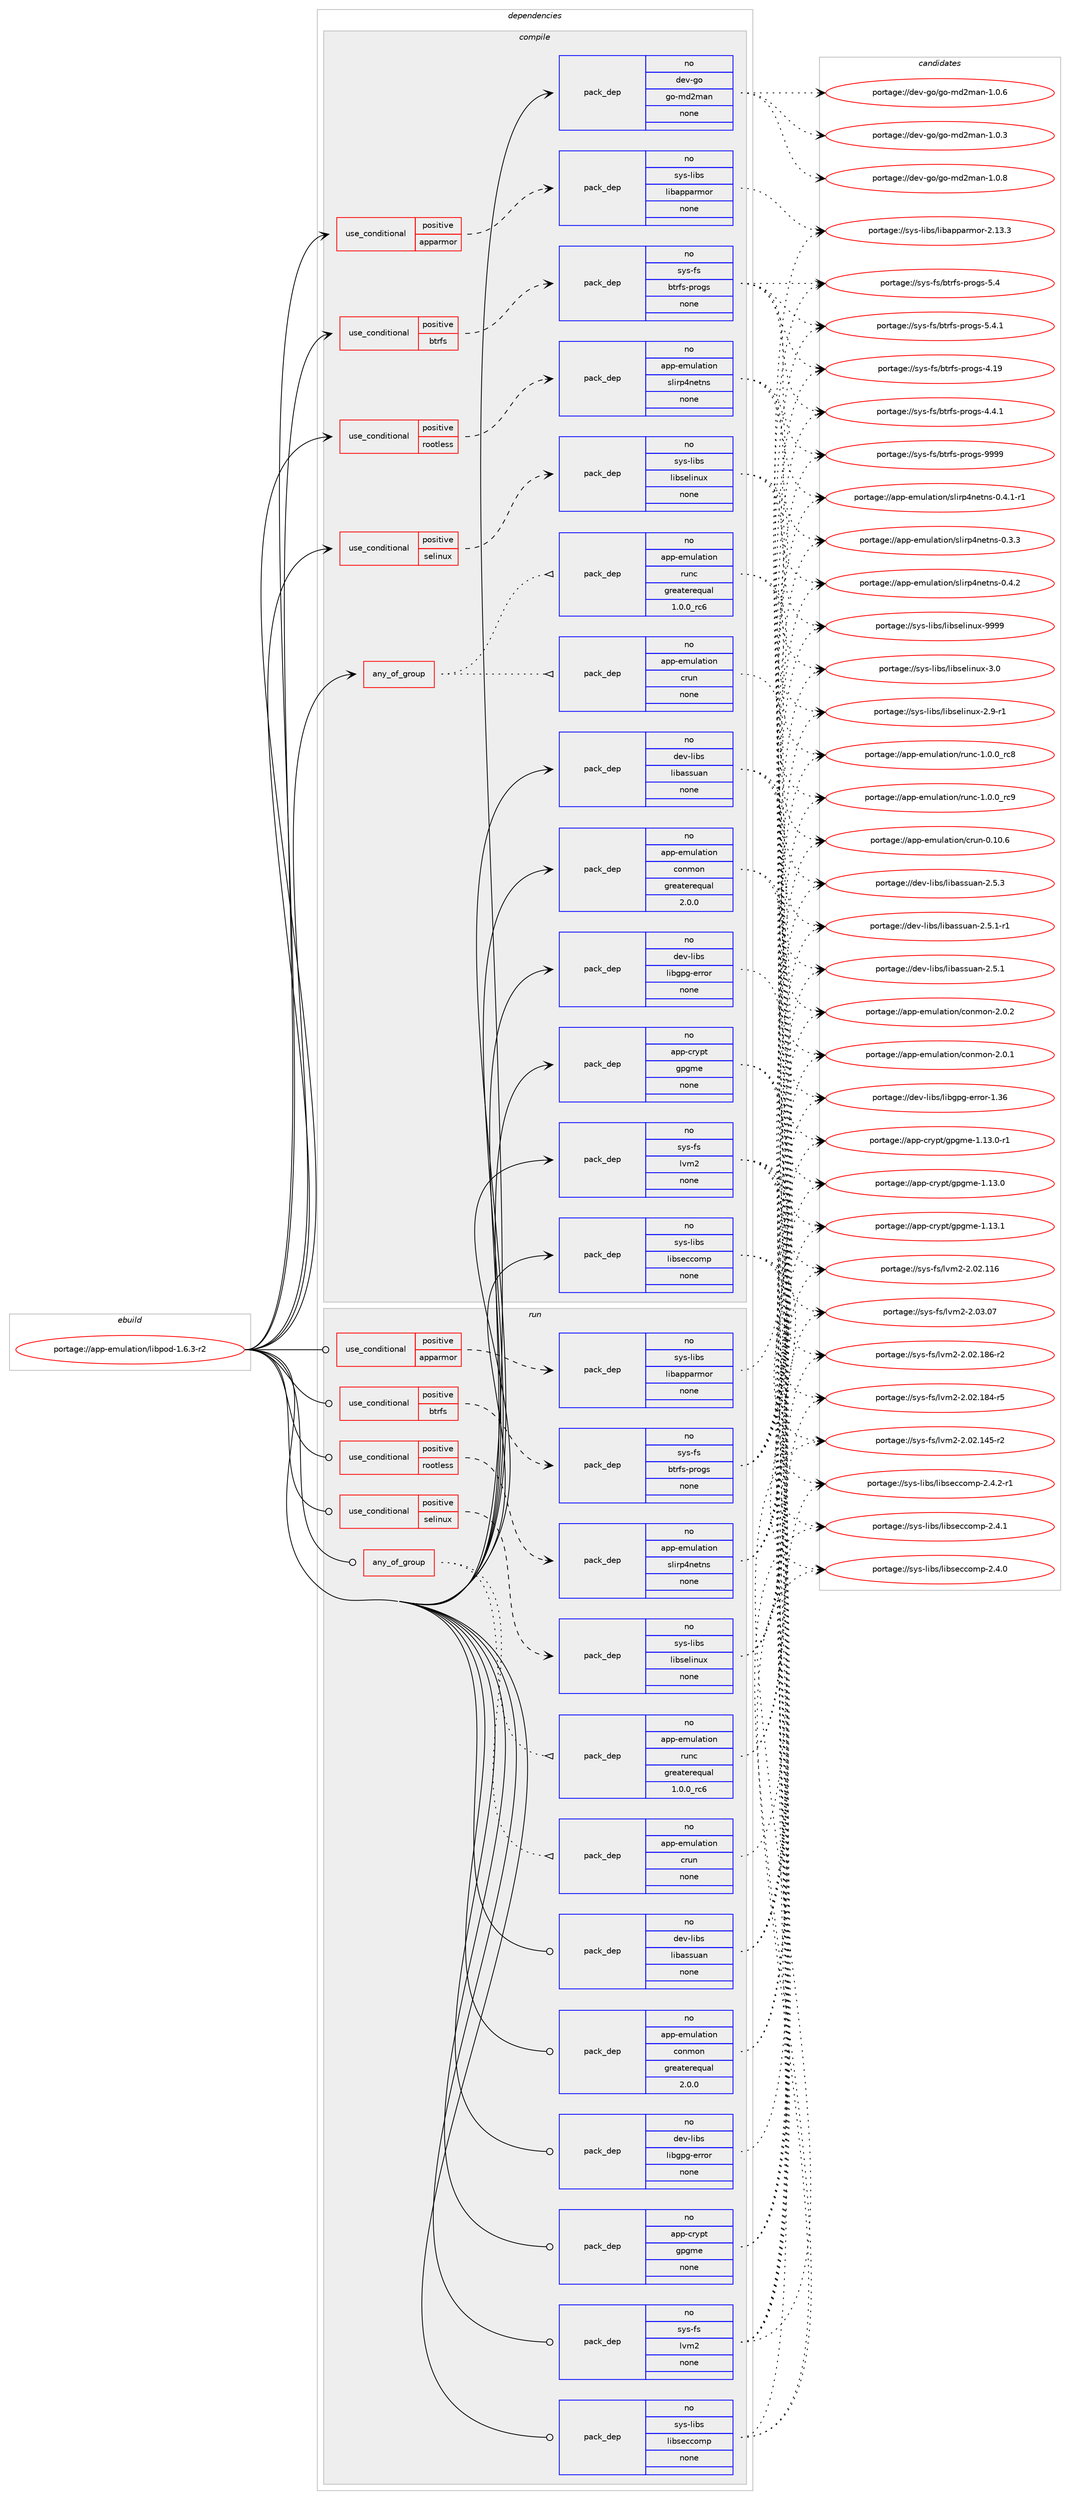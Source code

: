 digraph prolog {

# *************
# Graph options
# *************

newrank=true;
concentrate=true;
compound=true;
graph [rankdir=LR,fontname=Helvetica,fontsize=10,ranksep=1.5];#, ranksep=2.5, nodesep=0.2];
edge  [arrowhead=vee];
node  [fontname=Helvetica,fontsize=10];

# **********
# The ebuild
# **********

subgraph cluster_leftcol {
color=gray;
label=<<i>ebuild</i>>;
id [label="portage://app-emulation/libpod-1.6.3-r2", color=red, width=4, href="../app-emulation/libpod-1.6.3-r2.svg"];
}

# ****************
# The dependencies
# ****************

subgraph cluster_midcol {
color=gray;
label=<<i>dependencies</i>>;
subgraph cluster_compile {
fillcolor="#eeeeee";
style=filled;
label=<<i>compile</i>>;
subgraph any8101 {
dependency629342 [label=<<TABLE BORDER="0" CELLBORDER="1" CELLSPACING="0" CELLPADDING="4"><TR><TD CELLPADDING="10">any_of_group</TD></TR></TABLE>>, shape=none, color=red];subgraph pack472660 {
dependency629343 [label=<<TABLE BORDER="0" CELLBORDER="1" CELLSPACING="0" CELLPADDING="4" WIDTH="220"><TR><TD ROWSPAN="6" CELLPADDING="30">pack_dep</TD></TR><TR><TD WIDTH="110">no</TD></TR><TR><TD>app-emulation</TD></TR><TR><TD>runc</TD></TR><TR><TD>greaterequal</TD></TR><TR><TD>1.0.0_rc6</TD></TR></TABLE>>, shape=none, color=blue];
}
dependency629342:e -> dependency629343:w [weight=20,style="dotted",arrowhead="oinv"];
subgraph pack472661 {
dependency629344 [label=<<TABLE BORDER="0" CELLBORDER="1" CELLSPACING="0" CELLPADDING="4" WIDTH="220"><TR><TD ROWSPAN="6" CELLPADDING="30">pack_dep</TD></TR><TR><TD WIDTH="110">no</TD></TR><TR><TD>app-emulation</TD></TR><TR><TD>crun</TD></TR><TR><TD>none</TD></TR><TR><TD></TD></TR></TABLE>>, shape=none, color=blue];
}
dependency629342:e -> dependency629344:w [weight=20,style="dotted",arrowhead="oinv"];
}
id:e -> dependency629342:w [weight=20,style="solid",arrowhead="vee"];
subgraph cond148294 {
dependency629345 [label=<<TABLE BORDER="0" CELLBORDER="1" CELLSPACING="0" CELLPADDING="4"><TR><TD ROWSPAN="3" CELLPADDING="10">use_conditional</TD></TR><TR><TD>positive</TD></TR><TR><TD>apparmor</TD></TR></TABLE>>, shape=none, color=red];
subgraph pack472662 {
dependency629346 [label=<<TABLE BORDER="0" CELLBORDER="1" CELLSPACING="0" CELLPADDING="4" WIDTH="220"><TR><TD ROWSPAN="6" CELLPADDING="30">pack_dep</TD></TR><TR><TD WIDTH="110">no</TD></TR><TR><TD>sys-libs</TD></TR><TR><TD>libapparmor</TD></TR><TR><TD>none</TD></TR><TR><TD></TD></TR></TABLE>>, shape=none, color=blue];
}
dependency629345:e -> dependency629346:w [weight=20,style="dashed",arrowhead="vee"];
}
id:e -> dependency629345:w [weight=20,style="solid",arrowhead="vee"];
subgraph cond148295 {
dependency629347 [label=<<TABLE BORDER="0" CELLBORDER="1" CELLSPACING="0" CELLPADDING="4"><TR><TD ROWSPAN="3" CELLPADDING="10">use_conditional</TD></TR><TR><TD>positive</TD></TR><TR><TD>btrfs</TD></TR></TABLE>>, shape=none, color=red];
subgraph pack472663 {
dependency629348 [label=<<TABLE BORDER="0" CELLBORDER="1" CELLSPACING="0" CELLPADDING="4" WIDTH="220"><TR><TD ROWSPAN="6" CELLPADDING="30">pack_dep</TD></TR><TR><TD WIDTH="110">no</TD></TR><TR><TD>sys-fs</TD></TR><TR><TD>btrfs-progs</TD></TR><TR><TD>none</TD></TR><TR><TD></TD></TR></TABLE>>, shape=none, color=blue];
}
dependency629347:e -> dependency629348:w [weight=20,style="dashed",arrowhead="vee"];
}
id:e -> dependency629347:w [weight=20,style="solid",arrowhead="vee"];
subgraph cond148296 {
dependency629349 [label=<<TABLE BORDER="0" CELLBORDER="1" CELLSPACING="0" CELLPADDING="4"><TR><TD ROWSPAN="3" CELLPADDING="10">use_conditional</TD></TR><TR><TD>positive</TD></TR><TR><TD>rootless</TD></TR></TABLE>>, shape=none, color=red];
subgraph pack472664 {
dependency629350 [label=<<TABLE BORDER="0" CELLBORDER="1" CELLSPACING="0" CELLPADDING="4" WIDTH="220"><TR><TD ROWSPAN="6" CELLPADDING="30">pack_dep</TD></TR><TR><TD WIDTH="110">no</TD></TR><TR><TD>app-emulation</TD></TR><TR><TD>slirp4netns</TD></TR><TR><TD>none</TD></TR><TR><TD></TD></TR></TABLE>>, shape=none, color=blue];
}
dependency629349:e -> dependency629350:w [weight=20,style="dashed",arrowhead="vee"];
}
id:e -> dependency629349:w [weight=20,style="solid",arrowhead="vee"];
subgraph cond148297 {
dependency629351 [label=<<TABLE BORDER="0" CELLBORDER="1" CELLSPACING="0" CELLPADDING="4"><TR><TD ROWSPAN="3" CELLPADDING="10">use_conditional</TD></TR><TR><TD>positive</TD></TR><TR><TD>selinux</TD></TR></TABLE>>, shape=none, color=red];
subgraph pack472665 {
dependency629352 [label=<<TABLE BORDER="0" CELLBORDER="1" CELLSPACING="0" CELLPADDING="4" WIDTH="220"><TR><TD ROWSPAN="6" CELLPADDING="30">pack_dep</TD></TR><TR><TD WIDTH="110">no</TD></TR><TR><TD>sys-libs</TD></TR><TR><TD>libselinux</TD></TR><TR><TD>none</TD></TR><TR><TD></TD></TR></TABLE>>, shape=none, color=blue];
}
dependency629351:e -> dependency629352:w [weight=20,style="dashed",arrowhead="vee"];
}
id:e -> dependency629351:w [weight=20,style="solid",arrowhead="vee"];
subgraph pack472666 {
dependency629353 [label=<<TABLE BORDER="0" CELLBORDER="1" CELLSPACING="0" CELLPADDING="4" WIDTH="220"><TR><TD ROWSPAN="6" CELLPADDING="30">pack_dep</TD></TR><TR><TD WIDTH="110">no</TD></TR><TR><TD>app-crypt</TD></TR><TR><TD>gpgme</TD></TR><TR><TD>none</TD></TR><TR><TD></TD></TR></TABLE>>, shape=none, color=blue];
}
id:e -> dependency629353:w [weight=20,style="solid",arrowhead="vee"];
subgraph pack472667 {
dependency629354 [label=<<TABLE BORDER="0" CELLBORDER="1" CELLSPACING="0" CELLPADDING="4" WIDTH="220"><TR><TD ROWSPAN="6" CELLPADDING="30">pack_dep</TD></TR><TR><TD WIDTH="110">no</TD></TR><TR><TD>app-emulation</TD></TR><TR><TD>conmon</TD></TR><TR><TD>greaterequal</TD></TR><TR><TD>2.0.0</TD></TR></TABLE>>, shape=none, color=blue];
}
id:e -> dependency629354:w [weight=20,style="solid",arrowhead="vee"];
subgraph pack472668 {
dependency629355 [label=<<TABLE BORDER="0" CELLBORDER="1" CELLSPACING="0" CELLPADDING="4" WIDTH="220"><TR><TD ROWSPAN="6" CELLPADDING="30">pack_dep</TD></TR><TR><TD WIDTH="110">no</TD></TR><TR><TD>dev-go</TD></TR><TR><TD>go-md2man</TD></TR><TR><TD>none</TD></TR><TR><TD></TD></TR></TABLE>>, shape=none, color=blue];
}
id:e -> dependency629355:w [weight=20,style="solid",arrowhead="vee"];
subgraph pack472669 {
dependency629356 [label=<<TABLE BORDER="0" CELLBORDER="1" CELLSPACING="0" CELLPADDING="4" WIDTH="220"><TR><TD ROWSPAN="6" CELLPADDING="30">pack_dep</TD></TR><TR><TD WIDTH="110">no</TD></TR><TR><TD>dev-libs</TD></TR><TR><TD>libassuan</TD></TR><TR><TD>none</TD></TR><TR><TD></TD></TR></TABLE>>, shape=none, color=blue];
}
id:e -> dependency629356:w [weight=20,style="solid",arrowhead="vee"];
subgraph pack472670 {
dependency629357 [label=<<TABLE BORDER="0" CELLBORDER="1" CELLSPACING="0" CELLPADDING="4" WIDTH="220"><TR><TD ROWSPAN="6" CELLPADDING="30">pack_dep</TD></TR><TR><TD WIDTH="110">no</TD></TR><TR><TD>dev-libs</TD></TR><TR><TD>libgpg-error</TD></TR><TR><TD>none</TD></TR><TR><TD></TD></TR></TABLE>>, shape=none, color=blue];
}
id:e -> dependency629357:w [weight=20,style="solid",arrowhead="vee"];
subgraph pack472671 {
dependency629358 [label=<<TABLE BORDER="0" CELLBORDER="1" CELLSPACING="0" CELLPADDING="4" WIDTH="220"><TR><TD ROWSPAN="6" CELLPADDING="30">pack_dep</TD></TR><TR><TD WIDTH="110">no</TD></TR><TR><TD>sys-fs</TD></TR><TR><TD>lvm2</TD></TR><TR><TD>none</TD></TR><TR><TD></TD></TR></TABLE>>, shape=none, color=blue];
}
id:e -> dependency629358:w [weight=20,style="solid",arrowhead="vee"];
subgraph pack472672 {
dependency629359 [label=<<TABLE BORDER="0" CELLBORDER="1" CELLSPACING="0" CELLPADDING="4" WIDTH="220"><TR><TD ROWSPAN="6" CELLPADDING="30">pack_dep</TD></TR><TR><TD WIDTH="110">no</TD></TR><TR><TD>sys-libs</TD></TR><TR><TD>libseccomp</TD></TR><TR><TD>none</TD></TR><TR><TD></TD></TR></TABLE>>, shape=none, color=blue];
}
id:e -> dependency629359:w [weight=20,style="solid",arrowhead="vee"];
}
subgraph cluster_compileandrun {
fillcolor="#eeeeee";
style=filled;
label=<<i>compile and run</i>>;
}
subgraph cluster_run {
fillcolor="#eeeeee";
style=filled;
label=<<i>run</i>>;
subgraph any8102 {
dependency629360 [label=<<TABLE BORDER="0" CELLBORDER="1" CELLSPACING="0" CELLPADDING="4"><TR><TD CELLPADDING="10">any_of_group</TD></TR></TABLE>>, shape=none, color=red];subgraph pack472673 {
dependency629361 [label=<<TABLE BORDER="0" CELLBORDER="1" CELLSPACING="0" CELLPADDING="4" WIDTH="220"><TR><TD ROWSPAN="6" CELLPADDING="30">pack_dep</TD></TR><TR><TD WIDTH="110">no</TD></TR><TR><TD>app-emulation</TD></TR><TR><TD>runc</TD></TR><TR><TD>greaterequal</TD></TR><TR><TD>1.0.0_rc6</TD></TR></TABLE>>, shape=none, color=blue];
}
dependency629360:e -> dependency629361:w [weight=20,style="dotted",arrowhead="oinv"];
subgraph pack472674 {
dependency629362 [label=<<TABLE BORDER="0" CELLBORDER="1" CELLSPACING="0" CELLPADDING="4" WIDTH="220"><TR><TD ROWSPAN="6" CELLPADDING="30">pack_dep</TD></TR><TR><TD WIDTH="110">no</TD></TR><TR><TD>app-emulation</TD></TR><TR><TD>crun</TD></TR><TR><TD>none</TD></TR><TR><TD></TD></TR></TABLE>>, shape=none, color=blue];
}
dependency629360:e -> dependency629362:w [weight=20,style="dotted",arrowhead="oinv"];
}
id:e -> dependency629360:w [weight=20,style="solid",arrowhead="odot"];
subgraph cond148298 {
dependency629363 [label=<<TABLE BORDER="0" CELLBORDER="1" CELLSPACING="0" CELLPADDING="4"><TR><TD ROWSPAN="3" CELLPADDING="10">use_conditional</TD></TR><TR><TD>positive</TD></TR><TR><TD>apparmor</TD></TR></TABLE>>, shape=none, color=red];
subgraph pack472675 {
dependency629364 [label=<<TABLE BORDER="0" CELLBORDER="1" CELLSPACING="0" CELLPADDING="4" WIDTH="220"><TR><TD ROWSPAN="6" CELLPADDING="30">pack_dep</TD></TR><TR><TD WIDTH="110">no</TD></TR><TR><TD>sys-libs</TD></TR><TR><TD>libapparmor</TD></TR><TR><TD>none</TD></TR><TR><TD></TD></TR></TABLE>>, shape=none, color=blue];
}
dependency629363:e -> dependency629364:w [weight=20,style="dashed",arrowhead="vee"];
}
id:e -> dependency629363:w [weight=20,style="solid",arrowhead="odot"];
subgraph cond148299 {
dependency629365 [label=<<TABLE BORDER="0" CELLBORDER="1" CELLSPACING="0" CELLPADDING="4"><TR><TD ROWSPAN="3" CELLPADDING="10">use_conditional</TD></TR><TR><TD>positive</TD></TR><TR><TD>btrfs</TD></TR></TABLE>>, shape=none, color=red];
subgraph pack472676 {
dependency629366 [label=<<TABLE BORDER="0" CELLBORDER="1" CELLSPACING="0" CELLPADDING="4" WIDTH="220"><TR><TD ROWSPAN="6" CELLPADDING="30">pack_dep</TD></TR><TR><TD WIDTH="110">no</TD></TR><TR><TD>sys-fs</TD></TR><TR><TD>btrfs-progs</TD></TR><TR><TD>none</TD></TR><TR><TD></TD></TR></TABLE>>, shape=none, color=blue];
}
dependency629365:e -> dependency629366:w [weight=20,style="dashed",arrowhead="vee"];
}
id:e -> dependency629365:w [weight=20,style="solid",arrowhead="odot"];
subgraph cond148300 {
dependency629367 [label=<<TABLE BORDER="0" CELLBORDER="1" CELLSPACING="0" CELLPADDING="4"><TR><TD ROWSPAN="3" CELLPADDING="10">use_conditional</TD></TR><TR><TD>positive</TD></TR><TR><TD>rootless</TD></TR></TABLE>>, shape=none, color=red];
subgraph pack472677 {
dependency629368 [label=<<TABLE BORDER="0" CELLBORDER="1" CELLSPACING="0" CELLPADDING="4" WIDTH="220"><TR><TD ROWSPAN="6" CELLPADDING="30">pack_dep</TD></TR><TR><TD WIDTH="110">no</TD></TR><TR><TD>app-emulation</TD></TR><TR><TD>slirp4netns</TD></TR><TR><TD>none</TD></TR><TR><TD></TD></TR></TABLE>>, shape=none, color=blue];
}
dependency629367:e -> dependency629368:w [weight=20,style="dashed",arrowhead="vee"];
}
id:e -> dependency629367:w [weight=20,style="solid",arrowhead="odot"];
subgraph cond148301 {
dependency629369 [label=<<TABLE BORDER="0" CELLBORDER="1" CELLSPACING="0" CELLPADDING="4"><TR><TD ROWSPAN="3" CELLPADDING="10">use_conditional</TD></TR><TR><TD>positive</TD></TR><TR><TD>selinux</TD></TR></TABLE>>, shape=none, color=red];
subgraph pack472678 {
dependency629370 [label=<<TABLE BORDER="0" CELLBORDER="1" CELLSPACING="0" CELLPADDING="4" WIDTH="220"><TR><TD ROWSPAN="6" CELLPADDING="30">pack_dep</TD></TR><TR><TD WIDTH="110">no</TD></TR><TR><TD>sys-libs</TD></TR><TR><TD>libselinux</TD></TR><TR><TD>none</TD></TR><TR><TD></TD></TR></TABLE>>, shape=none, color=blue];
}
dependency629369:e -> dependency629370:w [weight=20,style="dashed",arrowhead="vee"];
}
id:e -> dependency629369:w [weight=20,style="solid",arrowhead="odot"];
subgraph pack472679 {
dependency629371 [label=<<TABLE BORDER="0" CELLBORDER="1" CELLSPACING="0" CELLPADDING="4" WIDTH="220"><TR><TD ROWSPAN="6" CELLPADDING="30">pack_dep</TD></TR><TR><TD WIDTH="110">no</TD></TR><TR><TD>app-crypt</TD></TR><TR><TD>gpgme</TD></TR><TR><TD>none</TD></TR><TR><TD></TD></TR></TABLE>>, shape=none, color=blue];
}
id:e -> dependency629371:w [weight=20,style="solid",arrowhead="odot"];
subgraph pack472680 {
dependency629372 [label=<<TABLE BORDER="0" CELLBORDER="1" CELLSPACING="0" CELLPADDING="4" WIDTH="220"><TR><TD ROWSPAN="6" CELLPADDING="30">pack_dep</TD></TR><TR><TD WIDTH="110">no</TD></TR><TR><TD>app-emulation</TD></TR><TR><TD>conmon</TD></TR><TR><TD>greaterequal</TD></TR><TR><TD>2.0.0</TD></TR></TABLE>>, shape=none, color=blue];
}
id:e -> dependency629372:w [weight=20,style="solid",arrowhead="odot"];
subgraph pack472681 {
dependency629373 [label=<<TABLE BORDER="0" CELLBORDER="1" CELLSPACING="0" CELLPADDING="4" WIDTH="220"><TR><TD ROWSPAN="6" CELLPADDING="30">pack_dep</TD></TR><TR><TD WIDTH="110">no</TD></TR><TR><TD>dev-libs</TD></TR><TR><TD>libassuan</TD></TR><TR><TD>none</TD></TR><TR><TD></TD></TR></TABLE>>, shape=none, color=blue];
}
id:e -> dependency629373:w [weight=20,style="solid",arrowhead="odot"];
subgraph pack472682 {
dependency629374 [label=<<TABLE BORDER="0" CELLBORDER="1" CELLSPACING="0" CELLPADDING="4" WIDTH="220"><TR><TD ROWSPAN="6" CELLPADDING="30">pack_dep</TD></TR><TR><TD WIDTH="110">no</TD></TR><TR><TD>dev-libs</TD></TR><TR><TD>libgpg-error</TD></TR><TR><TD>none</TD></TR><TR><TD></TD></TR></TABLE>>, shape=none, color=blue];
}
id:e -> dependency629374:w [weight=20,style="solid",arrowhead="odot"];
subgraph pack472683 {
dependency629375 [label=<<TABLE BORDER="0" CELLBORDER="1" CELLSPACING="0" CELLPADDING="4" WIDTH="220"><TR><TD ROWSPAN="6" CELLPADDING="30">pack_dep</TD></TR><TR><TD WIDTH="110">no</TD></TR><TR><TD>sys-fs</TD></TR><TR><TD>lvm2</TD></TR><TR><TD>none</TD></TR><TR><TD></TD></TR></TABLE>>, shape=none, color=blue];
}
id:e -> dependency629375:w [weight=20,style="solid",arrowhead="odot"];
subgraph pack472684 {
dependency629376 [label=<<TABLE BORDER="0" CELLBORDER="1" CELLSPACING="0" CELLPADDING="4" WIDTH="220"><TR><TD ROWSPAN="6" CELLPADDING="30">pack_dep</TD></TR><TR><TD WIDTH="110">no</TD></TR><TR><TD>sys-libs</TD></TR><TR><TD>libseccomp</TD></TR><TR><TD>none</TD></TR><TR><TD></TD></TR></TABLE>>, shape=none, color=blue];
}
id:e -> dependency629376:w [weight=20,style="solid",arrowhead="odot"];
}
}

# **************
# The candidates
# **************

subgraph cluster_choices {
rank=same;
color=gray;
label=<<i>candidates</i>>;

subgraph choice472660 {
color=black;
nodesep=1;
choice9711211245101109117108971161051111104711411711099454946484648951149957 [label="portage://app-emulation/runc-1.0.0_rc9", color=red, width=4,href="../app-emulation/runc-1.0.0_rc9.svg"];
choice9711211245101109117108971161051111104711411711099454946484648951149956 [label="portage://app-emulation/runc-1.0.0_rc8", color=red, width=4,href="../app-emulation/runc-1.0.0_rc8.svg"];
dependency629343:e -> choice9711211245101109117108971161051111104711411711099454946484648951149957:w [style=dotted,weight="100"];
dependency629343:e -> choice9711211245101109117108971161051111104711411711099454946484648951149956:w [style=dotted,weight="100"];
}
subgraph choice472661 {
color=black;
nodesep=1;
choice971121124510110911710897116105111110479911411711045484649484654 [label="portage://app-emulation/crun-0.10.6", color=red, width=4,href="../app-emulation/crun-0.10.6.svg"];
dependency629344:e -> choice971121124510110911710897116105111110479911411711045484649484654:w [style=dotted,weight="100"];
}
subgraph choice472662 {
color=black;
nodesep=1;
choice11512111545108105981154710810598971121129711410911111445504649514651 [label="portage://sys-libs/libapparmor-2.13.3", color=red, width=4,href="../sys-libs/libapparmor-2.13.3.svg"];
dependency629346:e -> choice11512111545108105981154710810598971121129711410911111445504649514651:w [style=dotted,weight="100"];
}
subgraph choice472663 {
color=black;
nodesep=1;
choice115121115451021154798116114102115451121141111031154557575757 [label="portage://sys-fs/btrfs-progs-9999", color=red, width=4,href="../sys-fs/btrfs-progs-9999.svg"];
choice11512111545102115479811611410211545112114111103115455346524649 [label="portage://sys-fs/btrfs-progs-5.4.1", color=red, width=4,href="../sys-fs/btrfs-progs-5.4.1.svg"];
choice1151211154510211547981161141021154511211411110311545534652 [label="portage://sys-fs/btrfs-progs-5.4", color=red, width=4,href="../sys-fs/btrfs-progs-5.4.svg"];
choice11512111545102115479811611410211545112114111103115455246524649 [label="portage://sys-fs/btrfs-progs-4.4.1", color=red, width=4,href="../sys-fs/btrfs-progs-4.4.1.svg"];
choice115121115451021154798116114102115451121141111031154552464957 [label="portage://sys-fs/btrfs-progs-4.19", color=red, width=4,href="../sys-fs/btrfs-progs-4.19.svg"];
dependency629348:e -> choice115121115451021154798116114102115451121141111031154557575757:w [style=dotted,weight="100"];
dependency629348:e -> choice11512111545102115479811611410211545112114111103115455346524649:w [style=dotted,weight="100"];
dependency629348:e -> choice1151211154510211547981161141021154511211411110311545534652:w [style=dotted,weight="100"];
dependency629348:e -> choice11512111545102115479811611410211545112114111103115455246524649:w [style=dotted,weight="100"];
dependency629348:e -> choice115121115451021154798116114102115451121141111031154552464957:w [style=dotted,weight="100"];
}
subgraph choice472664 {
color=black;
nodesep=1;
choice9711211245101109117108971161051111104711510810511411252110101116110115454846524650 [label="portage://app-emulation/slirp4netns-0.4.2", color=red, width=4,href="../app-emulation/slirp4netns-0.4.2.svg"];
choice97112112451011091171089711610511111047115108105114112521101011161101154548465246494511449 [label="portage://app-emulation/slirp4netns-0.4.1-r1", color=red, width=4,href="../app-emulation/slirp4netns-0.4.1-r1.svg"];
choice9711211245101109117108971161051111104711510810511411252110101116110115454846514651 [label="portage://app-emulation/slirp4netns-0.3.3", color=red, width=4,href="../app-emulation/slirp4netns-0.3.3.svg"];
dependency629350:e -> choice9711211245101109117108971161051111104711510810511411252110101116110115454846524650:w [style=dotted,weight="100"];
dependency629350:e -> choice97112112451011091171089711610511111047115108105114112521101011161101154548465246494511449:w [style=dotted,weight="100"];
dependency629350:e -> choice9711211245101109117108971161051111104711510810511411252110101116110115454846514651:w [style=dotted,weight="100"];
}
subgraph choice472665 {
color=black;
nodesep=1;
choice115121115451081059811547108105981151011081051101171204557575757 [label="portage://sys-libs/libselinux-9999", color=red, width=4,href="../sys-libs/libselinux-9999.svg"];
choice1151211154510810598115471081059811510110810511011712045514648 [label="portage://sys-libs/libselinux-3.0", color=red, width=4,href="../sys-libs/libselinux-3.0.svg"];
choice11512111545108105981154710810598115101108105110117120455046574511449 [label="portage://sys-libs/libselinux-2.9-r1", color=red, width=4,href="../sys-libs/libselinux-2.9-r1.svg"];
dependency629352:e -> choice115121115451081059811547108105981151011081051101171204557575757:w [style=dotted,weight="100"];
dependency629352:e -> choice1151211154510810598115471081059811510110810511011712045514648:w [style=dotted,weight="100"];
dependency629352:e -> choice11512111545108105981154710810598115101108105110117120455046574511449:w [style=dotted,weight="100"];
}
subgraph choice472666 {
color=black;
nodesep=1;
choice9711211245991141211121164710311210310910145494649514649 [label="portage://app-crypt/gpgme-1.13.1", color=red, width=4,href="../app-crypt/gpgme-1.13.1.svg"];
choice97112112459911412111211647103112103109101454946495146484511449 [label="portage://app-crypt/gpgme-1.13.0-r1", color=red, width=4,href="../app-crypt/gpgme-1.13.0-r1.svg"];
choice9711211245991141211121164710311210310910145494649514648 [label="portage://app-crypt/gpgme-1.13.0", color=red, width=4,href="../app-crypt/gpgme-1.13.0.svg"];
dependency629353:e -> choice9711211245991141211121164710311210310910145494649514649:w [style=dotted,weight="100"];
dependency629353:e -> choice97112112459911412111211647103112103109101454946495146484511449:w [style=dotted,weight="100"];
dependency629353:e -> choice9711211245991141211121164710311210310910145494649514648:w [style=dotted,weight="100"];
}
subgraph choice472667 {
color=black;
nodesep=1;
choice9711211245101109117108971161051111104799111110109111110455046484650 [label="portage://app-emulation/conmon-2.0.2", color=red, width=4,href="../app-emulation/conmon-2.0.2.svg"];
choice9711211245101109117108971161051111104799111110109111110455046484649 [label="portage://app-emulation/conmon-2.0.1", color=red, width=4,href="../app-emulation/conmon-2.0.1.svg"];
dependency629354:e -> choice9711211245101109117108971161051111104799111110109111110455046484650:w [style=dotted,weight="100"];
dependency629354:e -> choice9711211245101109117108971161051111104799111110109111110455046484649:w [style=dotted,weight="100"];
}
subgraph choice472668 {
color=black;
nodesep=1;
choice1001011184510311147103111451091005010997110454946484656 [label="portage://dev-go/go-md2man-1.0.8", color=red, width=4,href="../dev-go/go-md2man-1.0.8.svg"];
choice1001011184510311147103111451091005010997110454946484654 [label="portage://dev-go/go-md2man-1.0.6", color=red, width=4,href="../dev-go/go-md2man-1.0.6.svg"];
choice1001011184510311147103111451091005010997110454946484651 [label="portage://dev-go/go-md2man-1.0.3", color=red, width=4,href="../dev-go/go-md2man-1.0.3.svg"];
dependency629355:e -> choice1001011184510311147103111451091005010997110454946484656:w [style=dotted,weight="100"];
dependency629355:e -> choice1001011184510311147103111451091005010997110454946484654:w [style=dotted,weight="100"];
dependency629355:e -> choice1001011184510311147103111451091005010997110454946484651:w [style=dotted,weight="100"];
}
subgraph choice472669 {
color=black;
nodesep=1;
choice100101118451081059811547108105989711511511797110455046534651 [label="portage://dev-libs/libassuan-2.5.3", color=red, width=4,href="../dev-libs/libassuan-2.5.3.svg"];
choice1001011184510810598115471081059897115115117971104550465346494511449 [label="portage://dev-libs/libassuan-2.5.1-r1", color=red, width=4,href="../dev-libs/libassuan-2.5.1-r1.svg"];
choice100101118451081059811547108105989711511511797110455046534649 [label="portage://dev-libs/libassuan-2.5.1", color=red, width=4,href="../dev-libs/libassuan-2.5.1.svg"];
dependency629356:e -> choice100101118451081059811547108105989711511511797110455046534651:w [style=dotted,weight="100"];
dependency629356:e -> choice1001011184510810598115471081059897115115117971104550465346494511449:w [style=dotted,weight="100"];
dependency629356:e -> choice100101118451081059811547108105989711511511797110455046534649:w [style=dotted,weight="100"];
}
subgraph choice472670 {
color=black;
nodesep=1;
choice10010111845108105981154710810598103112103451011141141111144549465154 [label="portage://dev-libs/libgpg-error-1.36", color=red, width=4,href="../dev-libs/libgpg-error-1.36.svg"];
dependency629357:e -> choice10010111845108105981154710810598103112103451011141141111144549465154:w [style=dotted,weight="100"];
}
subgraph choice472671 {
color=black;
nodesep=1;
choice1151211154510211547108118109504550464851464855 [label="portage://sys-fs/lvm2-2.03.07", color=red, width=4,href="../sys-fs/lvm2-2.03.07.svg"];
choice1151211154510211547108118109504550464850464956544511450 [label="portage://sys-fs/lvm2-2.02.186-r2", color=red, width=4,href="../sys-fs/lvm2-2.02.186-r2.svg"];
choice1151211154510211547108118109504550464850464956524511453 [label="portage://sys-fs/lvm2-2.02.184-r5", color=red, width=4,href="../sys-fs/lvm2-2.02.184-r5.svg"];
choice1151211154510211547108118109504550464850464952534511450 [label="portage://sys-fs/lvm2-2.02.145-r2", color=red, width=4,href="../sys-fs/lvm2-2.02.145-r2.svg"];
choice115121115451021154710811810950455046485046494954 [label="portage://sys-fs/lvm2-2.02.116", color=red, width=4,href="../sys-fs/lvm2-2.02.116.svg"];
dependency629358:e -> choice1151211154510211547108118109504550464851464855:w [style=dotted,weight="100"];
dependency629358:e -> choice1151211154510211547108118109504550464850464956544511450:w [style=dotted,weight="100"];
dependency629358:e -> choice1151211154510211547108118109504550464850464956524511453:w [style=dotted,weight="100"];
dependency629358:e -> choice1151211154510211547108118109504550464850464952534511450:w [style=dotted,weight="100"];
dependency629358:e -> choice115121115451021154710811810950455046485046494954:w [style=dotted,weight="100"];
}
subgraph choice472672 {
color=black;
nodesep=1;
choice1151211154510810598115471081059811510199991111091124550465246504511449 [label="portage://sys-libs/libseccomp-2.4.2-r1", color=red, width=4,href="../sys-libs/libseccomp-2.4.2-r1.svg"];
choice115121115451081059811547108105981151019999111109112455046524649 [label="portage://sys-libs/libseccomp-2.4.1", color=red, width=4,href="../sys-libs/libseccomp-2.4.1.svg"];
choice115121115451081059811547108105981151019999111109112455046524648 [label="portage://sys-libs/libseccomp-2.4.0", color=red, width=4,href="../sys-libs/libseccomp-2.4.0.svg"];
dependency629359:e -> choice1151211154510810598115471081059811510199991111091124550465246504511449:w [style=dotted,weight="100"];
dependency629359:e -> choice115121115451081059811547108105981151019999111109112455046524649:w [style=dotted,weight="100"];
dependency629359:e -> choice115121115451081059811547108105981151019999111109112455046524648:w [style=dotted,weight="100"];
}
subgraph choice472673 {
color=black;
nodesep=1;
choice9711211245101109117108971161051111104711411711099454946484648951149957 [label="portage://app-emulation/runc-1.0.0_rc9", color=red, width=4,href="../app-emulation/runc-1.0.0_rc9.svg"];
choice9711211245101109117108971161051111104711411711099454946484648951149956 [label="portage://app-emulation/runc-1.0.0_rc8", color=red, width=4,href="../app-emulation/runc-1.0.0_rc8.svg"];
dependency629361:e -> choice9711211245101109117108971161051111104711411711099454946484648951149957:w [style=dotted,weight="100"];
dependency629361:e -> choice9711211245101109117108971161051111104711411711099454946484648951149956:w [style=dotted,weight="100"];
}
subgraph choice472674 {
color=black;
nodesep=1;
choice971121124510110911710897116105111110479911411711045484649484654 [label="portage://app-emulation/crun-0.10.6", color=red, width=4,href="../app-emulation/crun-0.10.6.svg"];
dependency629362:e -> choice971121124510110911710897116105111110479911411711045484649484654:w [style=dotted,weight="100"];
}
subgraph choice472675 {
color=black;
nodesep=1;
choice11512111545108105981154710810598971121129711410911111445504649514651 [label="portage://sys-libs/libapparmor-2.13.3", color=red, width=4,href="../sys-libs/libapparmor-2.13.3.svg"];
dependency629364:e -> choice11512111545108105981154710810598971121129711410911111445504649514651:w [style=dotted,weight="100"];
}
subgraph choice472676 {
color=black;
nodesep=1;
choice115121115451021154798116114102115451121141111031154557575757 [label="portage://sys-fs/btrfs-progs-9999", color=red, width=4,href="../sys-fs/btrfs-progs-9999.svg"];
choice11512111545102115479811611410211545112114111103115455346524649 [label="portage://sys-fs/btrfs-progs-5.4.1", color=red, width=4,href="../sys-fs/btrfs-progs-5.4.1.svg"];
choice1151211154510211547981161141021154511211411110311545534652 [label="portage://sys-fs/btrfs-progs-5.4", color=red, width=4,href="../sys-fs/btrfs-progs-5.4.svg"];
choice11512111545102115479811611410211545112114111103115455246524649 [label="portage://sys-fs/btrfs-progs-4.4.1", color=red, width=4,href="../sys-fs/btrfs-progs-4.4.1.svg"];
choice115121115451021154798116114102115451121141111031154552464957 [label="portage://sys-fs/btrfs-progs-4.19", color=red, width=4,href="../sys-fs/btrfs-progs-4.19.svg"];
dependency629366:e -> choice115121115451021154798116114102115451121141111031154557575757:w [style=dotted,weight="100"];
dependency629366:e -> choice11512111545102115479811611410211545112114111103115455346524649:w [style=dotted,weight="100"];
dependency629366:e -> choice1151211154510211547981161141021154511211411110311545534652:w [style=dotted,weight="100"];
dependency629366:e -> choice11512111545102115479811611410211545112114111103115455246524649:w [style=dotted,weight="100"];
dependency629366:e -> choice115121115451021154798116114102115451121141111031154552464957:w [style=dotted,weight="100"];
}
subgraph choice472677 {
color=black;
nodesep=1;
choice9711211245101109117108971161051111104711510810511411252110101116110115454846524650 [label="portage://app-emulation/slirp4netns-0.4.2", color=red, width=4,href="../app-emulation/slirp4netns-0.4.2.svg"];
choice97112112451011091171089711610511111047115108105114112521101011161101154548465246494511449 [label="portage://app-emulation/slirp4netns-0.4.1-r1", color=red, width=4,href="../app-emulation/slirp4netns-0.4.1-r1.svg"];
choice9711211245101109117108971161051111104711510810511411252110101116110115454846514651 [label="portage://app-emulation/slirp4netns-0.3.3", color=red, width=4,href="../app-emulation/slirp4netns-0.3.3.svg"];
dependency629368:e -> choice9711211245101109117108971161051111104711510810511411252110101116110115454846524650:w [style=dotted,weight="100"];
dependency629368:e -> choice97112112451011091171089711610511111047115108105114112521101011161101154548465246494511449:w [style=dotted,weight="100"];
dependency629368:e -> choice9711211245101109117108971161051111104711510810511411252110101116110115454846514651:w [style=dotted,weight="100"];
}
subgraph choice472678 {
color=black;
nodesep=1;
choice115121115451081059811547108105981151011081051101171204557575757 [label="portage://sys-libs/libselinux-9999", color=red, width=4,href="../sys-libs/libselinux-9999.svg"];
choice1151211154510810598115471081059811510110810511011712045514648 [label="portage://sys-libs/libselinux-3.0", color=red, width=4,href="../sys-libs/libselinux-3.0.svg"];
choice11512111545108105981154710810598115101108105110117120455046574511449 [label="portage://sys-libs/libselinux-2.9-r1", color=red, width=4,href="../sys-libs/libselinux-2.9-r1.svg"];
dependency629370:e -> choice115121115451081059811547108105981151011081051101171204557575757:w [style=dotted,weight="100"];
dependency629370:e -> choice1151211154510810598115471081059811510110810511011712045514648:w [style=dotted,weight="100"];
dependency629370:e -> choice11512111545108105981154710810598115101108105110117120455046574511449:w [style=dotted,weight="100"];
}
subgraph choice472679 {
color=black;
nodesep=1;
choice9711211245991141211121164710311210310910145494649514649 [label="portage://app-crypt/gpgme-1.13.1", color=red, width=4,href="../app-crypt/gpgme-1.13.1.svg"];
choice97112112459911412111211647103112103109101454946495146484511449 [label="portage://app-crypt/gpgme-1.13.0-r1", color=red, width=4,href="../app-crypt/gpgme-1.13.0-r1.svg"];
choice9711211245991141211121164710311210310910145494649514648 [label="portage://app-crypt/gpgme-1.13.0", color=red, width=4,href="../app-crypt/gpgme-1.13.0.svg"];
dependency629371:e -> choice9711211245991141211121164710311210310910145494649514649:w [style=dotted,weight="100"];
dependency629371:e -> choice97112112459911412111211647103112103109101454946495146484511449:w [style=dotted,weight="100"];
dependency629371:e -> choice9711211245991141211121164710311210310910145494649514648:w [style=dotted,weight="100"];
}
subgraph choice472680 {
color=black;
nodesep=1;
choice9711211245101109117108971161051111104799111110109111110455046484650 [label="portage://app-emulation/conmon-2.0.2", color=red, width=4,href="../app-emulation/conmon-2.0.2.svg"];
choice9711211245101109117108971161051111104799111110109111110455046484649 [label="portage://app-emulation/conmon-2.0.1", color=red, width=4,href="../app-emulation/conmon-2.0.1.svg"];
dependency629372:e -> choice9711211245101109117108971161051111104799111110109111110455046484650:w [style=dotted,weight="100"];
dependency629372:e -> choice9711211245101109117108971161051111104799111110109111110455046484649:w [style=dotted,weight="100"];
}
subgraph choice472681 {
color=black;
nodesep=1;
choice100101118451081059811547108105989711511511797110455046534651 [label="portage://dev-libs/libassuan-2.5.3", color=red, width=4,href="../dev-libs/libassuan-2.5.3.svg"];
choice1001011184510810598115471081059897115115117971104550465346494511449 [label="portage://dev-libs/libassuan-2.5.1-r1", color=red, width=4,href="../dev-libs/libassuan-2.5.1-r1.svg"];
choice100101118451081059811547108105989711511511797110455046534649 [label="portage://dev-libs/libassuan-2.5.1", color=red, width=4,href="../dev-libs/libassuan-2.5.1.svg"];
dependency629373:e -> choice100101118451081059811547108105989711511511797110455046534651:w [style=dotted,weight="100"];
dependency629373:e -> choice1001011184510810598115471081059897115115117971104550465346494511449:w [style=dotted,weight="100"];
dependency629373:e -> choice100101118451081059811547108105989711511511797110455046534649:w [style=dotted,weight="100"];
}
subgraph choice472682 {
color=black;
nodesep=1;
choice10010111845108105981154710810598103112103451011141141111144549465154 [label="portage://dev-libs/libgpg-error-1.36", color=red, width=4,href="../dev-libs/libgpg-error-1.36.svg"];
dependency629374:e -> choice10010111845108105981154710810598103112103451011141141111144549465154:w [style=dotted,weight="100"];
}
subgraph choice472683 {
color=black;
nodesep=1;
choice1151211154510211547108118109504550464851464855 [label="portage://sys-fs/lvm2-2.03.07", color=red, width=4,href="../sys-fs/lvm2-2.03.07.svg"];
choice1151211154510211547108118109504550464850464956544511450 [label="portage://sys-fs/lvm2-2.02.186-r2", color=red, width=4,href="../sys-fs/lvm2-2.02.186-r2.svg"];
choice1151211154510211547108118109504550464850464956524511453 [label="portage://sys-fs/lvm2-2.02.184-r5", color=red, width=4,href="../sys-fs/lvm2-2.02.184-r5.svg"];
choice1151211154510211547108118109504550464850464952534511450 [label="portage://sys-fs/lvm2-2.02.145-r2", color=red, width=4,href="../sys-fs/lvm2-2.02.145-r2.svg"];
choice115121115451021154710811810950455046485046494954 [label="portage://sys-fs/lvm2-2.02.116", color=red, width=4,href="../sys-fs/lvm2-2.02.116.svg"];
dependency629375:e -> choice1151211154510211547108118109504550464851464855:w [style=dotted,weight="100"];
dependency629375:e -> choice1151211154510211547108118109504550464850464956544511450:w [style=dotted,weight="100"];
dependency629375:e -> choice1151211154510211547108118109504550464850464956524511453:w [style=dotted,weight="100"];
dependency629375:e -> choice1151211154510211547108118109504550464850464952534511450:w [style=dotted,weight="100"];
dependency629375:e -> choice115121115451021154710811810950455046485046494954:w [style=dotted,weight="100"];
}
subgraph choice472684 {
color=black;
nodesep=1;
choice1151211154510810598115471081059811510199991111091124550465246504511449 [label="portage://sys-libs/libseccomp-2.4.2-r1", color=red, width=4,href="../sys-libs/libseccomp-2.4.2-r1.svg"];
choice115121115451081059811547108105981151019999111109112455046524649 [label="portage://sys-libs/libseccomp-2.4.1", color=red, width=4,href="../sys-libs/libseccomp-2.4.1.svg"];
choice115121115451081059811547108105981151019999111109112455046524648 [label="portage://sys-libs/libseccomp-2.4.0", color=red, width=4,href="../sys-libs/libseccomp-2.4.0.svg"];
dependency629376:e -> choice1151211154510810598115471081059811510199991111091124550465246504511449:w [style=dotted,weight="100"];
dependency629376:e -> choice115121115451081059811547108105981151019999111109112455046524649:w [style=dotted,weight="100"];
dependency629376:e -> choice115121115451081059811547108105981151019999111109112455046524648:w [style=dotted,weight="100"];
}
}

}
